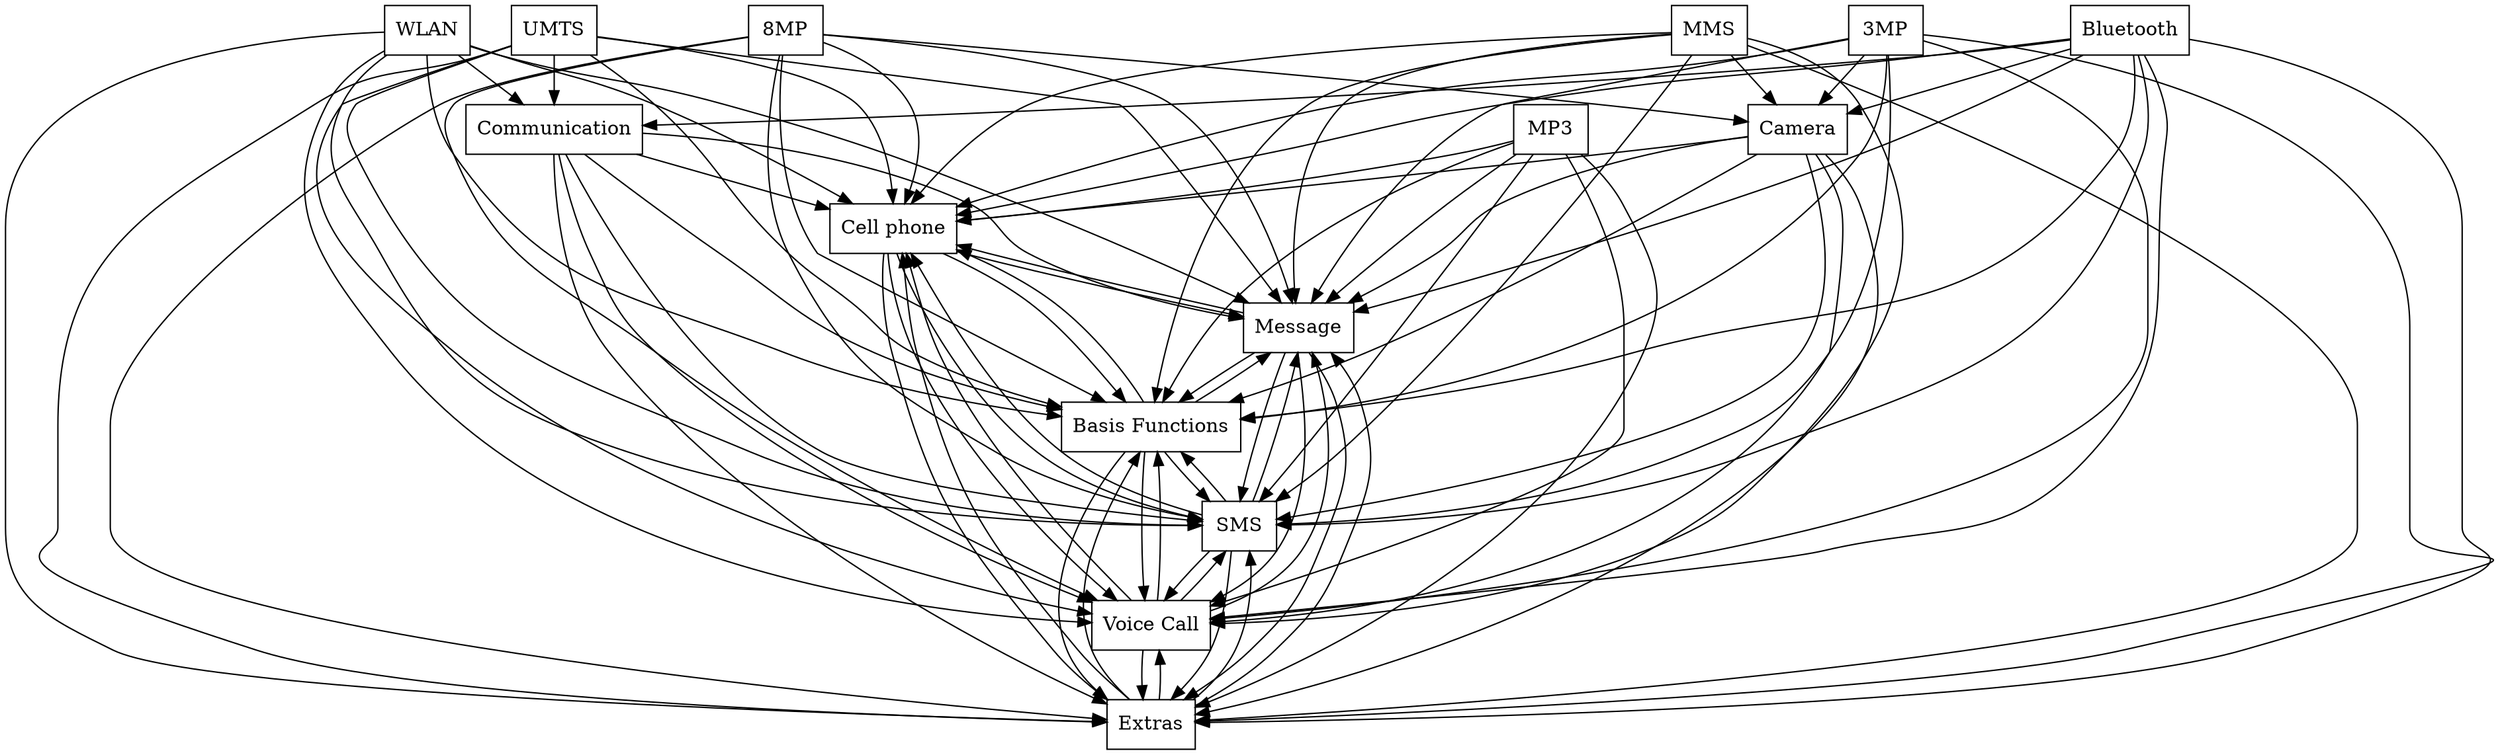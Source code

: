 digraph{
graph [rankdir=TB];
node [shape=box];
edge [arrowhead=normal];
0[label="Cell phone",]
1[label="Camera",]
2[label="Message",]
3[label="Bluetooth",]
4[label="UMTS",]
5[label="Extras",]
6[label="Communication",]
7[label="Voice Call",]
8[label="3MP",]
9[label="WLAN",]
10[label="MP3",]
11[label="8MP",]
12[label="SMS",]
13[label="MMS",]
14[label="Basis Functions",]
0->2[label="",]
0->5[label="",]
0->7[label="",]
0->12[label="",]
0->14[label="",]
1->0[label="",]
1->2[label="",]
1->5[label="",]
1->7[label="",]
1->12[label="",]
1->14[label="",]
2->0[label="",]
2->5[label="",]
2->7[label="",]
2->12[label="",]
2->14[label="",]
3->0[label="",]
3->1[label="",]
3->2[label="",]
3->5[label="",]
3->6[label="",]
3->7[label="",]
3->12[label="",]
3->14[label="",]
4->0[label="",]
4->2[label="",]
4->5[label="",]
4->6[label="",]
4->7[label="",]
4->12[label="",]
4->14[label="",]
5->0[label="",]
5->2[label="",]
5->7[label="",]
5->12[label="",]
5->14[label="",]
6->0[label="",]
6->2[label="",]
6->5[label="",]
6->7[label="",]
6->12[label="",]
6->14[label="",]
7->0[label="",]
7->2[label="",]
7->5[label="",]
7->12[label="",]
7->14[label="",]
8->0[label="",]
8->1[label="",]
8->2[label="",]
8->5[label="",]
8->7[label="",]
8->12[label="",]
8->14[label="",]
9->0[label="",]
9->2[label="",]
9->5[label="",]
9->6[label="",]
9->7[label="",]
9->12[label="",]
9->14[label="",]
10->0[label="",]
10->2[label="",]
10->5[label="",]
10->7[label="",]
10->12[label="",]
10->14[label="",]
11->0[label="",]
11->1[label="",]
11->2[label="",]
11->5[label="",]
11->7[label="",]
11->12[label="",]
11->14[label="",]
12->0[label="",]
12->2[label="",]
12->5[label="",]
12->7[label="",]
12->14[label="",]
13->0[label="",]
13->1[label="",]
13->2[label="",]
13->5[label="",]
13->7[label="",]
13->12[label="",]
13->14[label="",]
14->0[label="",]
14->2[label="",]
14->5[label="",]
14->7[label="",]
14->12[label="",]
}
